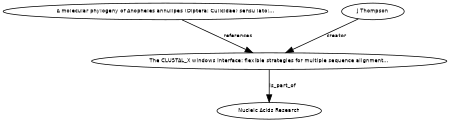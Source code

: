 digraph G {
size="3,3";
node [fontsize=7, fontname="Helvetica"];
edge [fontsize=7, fontname="Helvetica"];
node0 [label="The CLUSTAL_X windows interface: flexible strategies for multiple sequence alignment...", width=0.27433100247,height=0.27433100247];
node1 [label="A molecular phylogeny of Anopheles annulipes (Diptera: Culicidae) sensu lato:...", width=0.27433100247,height=0.27433100247];
node2 [label="J Thompson", width=0.27433100247,height=0.27433100247];
node3 [label="Nucleic Acids Research", width=0.27433100247,height=0.27433100247];
node1 -> node0 [label="references"];
node2 -> node0 [label="creator"];
node0 -> node3 [label="is_part_of"];
}

